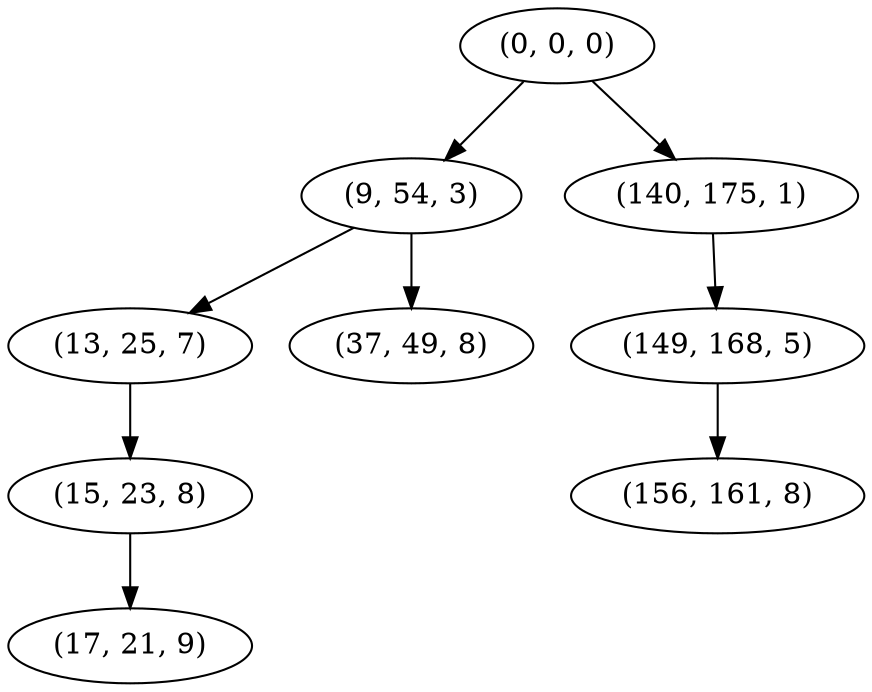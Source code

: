 digraph tree {
    "(0, 0, 0)";
    "(9, 54, 3)";
    "(13, 25, 7)";
    "(15, 23, 8)";
    "(17, 21, 9)";
    "(37, 49, 8)";
    "(140, 175, 1)";
    "(149, 168, 5)";
    "(156, 161, 8)";
    "(0, 0, 0)" -> "(9, 54, 3)";
    "(0, 0, 0)" -> "(140, 175, 1)";
    "(9, 54, 3)" -> "(13, 25, 7)";
    "(9, 54, 3)" -> "(37, 49, 8)";
    "(13, 25, 7)" -> "(15, 23, 8)";
    "(15, 23, 8)" -> "(17, 21, 9)";
    "(140, 175, 1)" -> "(149, 168, 5)";
    "(149, 168, 5)" -> "(156, 161, 8)";
}
